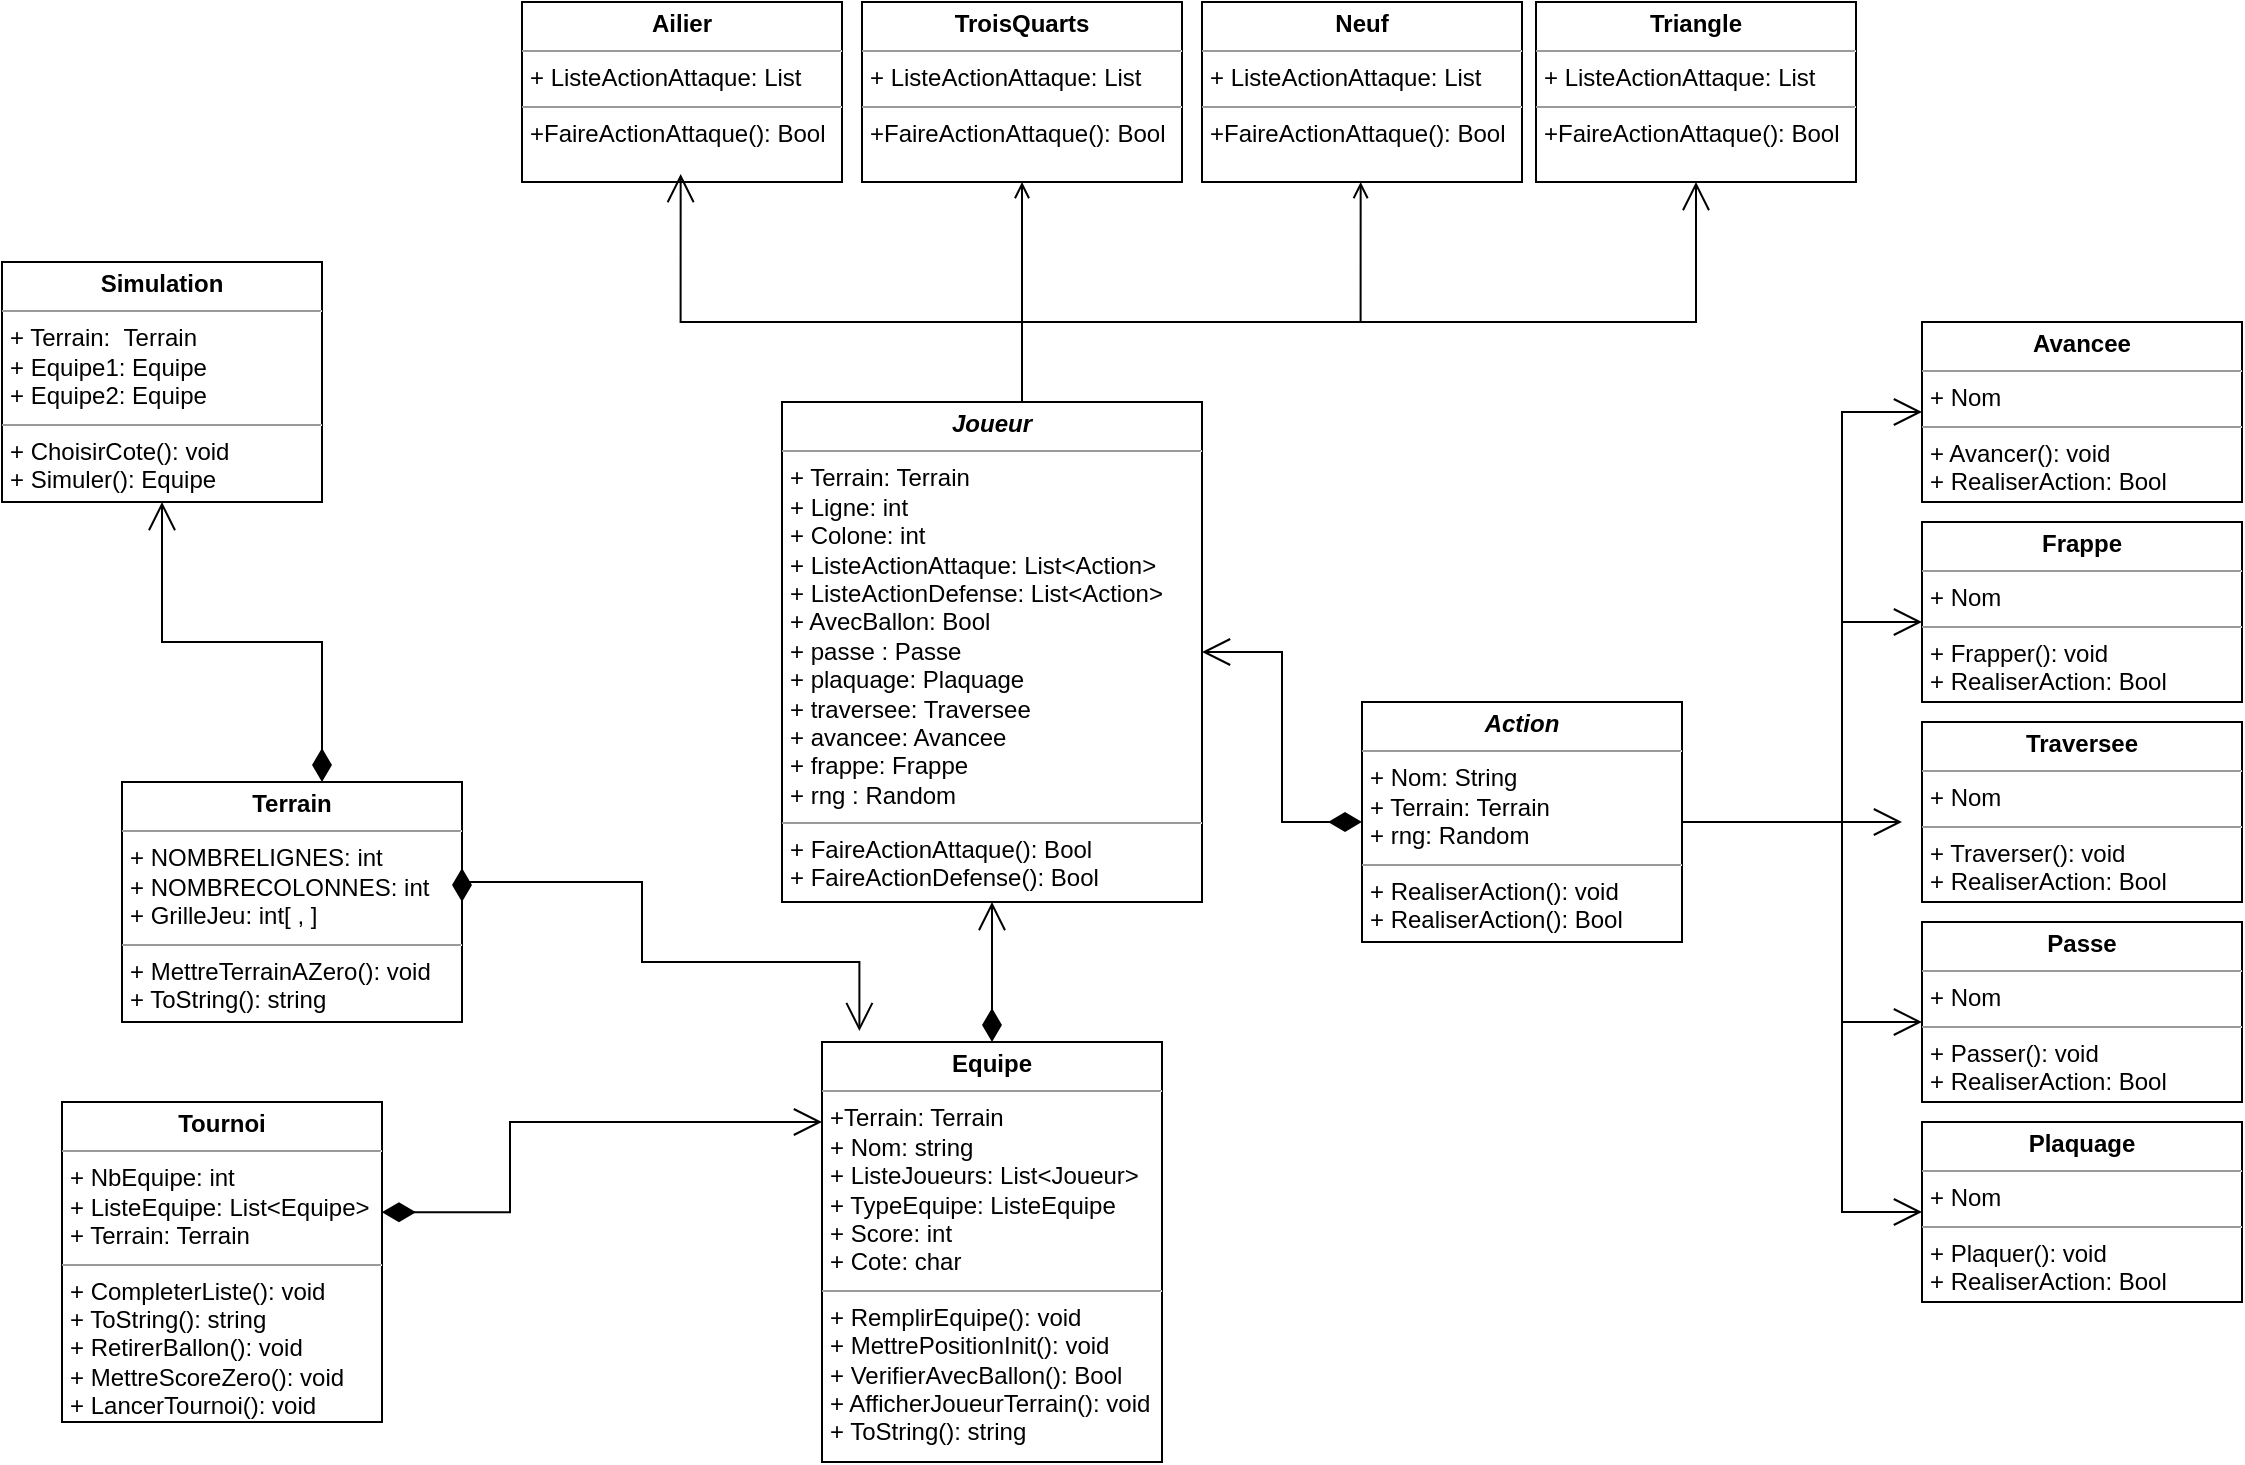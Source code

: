<mxfile version="21.2.1" type="github">
  <diagram id="C5RBs43oDa-KdzZeNtuy" name="Page-1">
    <mxGraphModel dx="1805" dy="1897" grid="1" gridSize="10" guides="1" tooltips="1" connect="1" arrows="1" fold="1" page="1" pageScale="1" pageWidth="827" pageHeight="1169" math="0" shadow="0">
      <root>
        <mxCell id="WIyWlLk6GJQsqaUBKTNV-0" />
        <mxCell id="WIyWlLk6GJQsqaUBKTNV-1" parent="WIyWlLk6GJQsqaUBKTNV-0" />
        <mxCell id="ksIPBl9FUamEQ-PhXRzH-84" value="&lt;p style=&quot;margin:0px;margin-top:4px;text-align:center;&quot;&gt;&lt;b&gt;Simulation&lt;/b&gt;&lt;/p&gt;&lt;hr size=&quot;1&quot;&gt;&lt;p style=&quot;margin:0px;margin-left:4px;&quot;&gt;+ Terrain: &amp;nbsp;Terrain&lt;/p&gt;&lt;p style=&quot;margin:0px;margin-left:4px;&quot;&gt;+ Equipe1: Equipe&lt;/p&gt;&lt;p style=&quot;margin:0px;margin-left:4px;&quot;&gt;+ Equipe2: Equipe&lt;/p&gt;&lt;hr size=&quot;1&quot;&gt;&lt;p style=&quot;margin:0px;margin-left:4px;&quot;&gt;+ ChoisirCote(): void&lt;/p&gt;&lt;p style=&quot;margin:0px;margin-left:4px;&quot;&gt;+ Simuler(): Equipe&lt;/p&gt;" style="verticalAlign=top;align=left;overflow=fill;fontSize=12;fontFamily=Helvetica;html=1;whiteSpace=wrap;" vertex="1" parent="WIyWlLk6GJQsqaUBKTNV-1">
          <mxGeometry x="80" y="-510" width="160" height="120" as="geometry" />
        </mxCell>
        <mxCell id="ksIPBl9FUamEQ-PhXRzH-85" value="&lt;p style=&quot;margin:0px;margin-top:4px;text-align:center;&quot;&gt;&lt;b&gt;Terrain&lt;/b&gt;&lt;/p&gt;&lt;hr size=&quot;1&quot;&gt;&lt;p style=&quot;margin:0px;margin-left:4px;&quot;&gt;+ NOMBRELIGNES: int&lt;/p&gt;&lt;p style=&quot;margin:0px;margin-left:4px;&quot;&gt;+ NOMBRECOLONNES: int&lt;/p&gt;&lt;p style=&quot;margin:0px;margin-left:4px;&quot;&gt;+ GrilleJeu: int[ , ]&lt;/p&gt;&lt;hr size=&quot;1&quot;&gt;&lt;p style=&quot;margin:0px;margin-left:4px;&quot;&gt;+ MettreTerrainAZero(): void&lt;/p&gt;&lt;p style=&quot;margin:0px;margin-left:4px;&quot;&gt;+ ToString(): string&lt;/p&gt;" style="verticalAlign=top;align=left;overflow=fill;fontSize=12;fontFamily=Helvetica;html=1;whiteSpace=wrap;" vertex="1" parent="WIyWlLk6GJQsqaUBKTNV-1">
          <mxGeometry x="140" y="-250" width="170" height="120" as="geometry" />
        </mxCell>
        <mxCell id="ksIPBl9FUamEQ-PhXRzH-86" value="&lt;p style=&quot;margin:0px;margin-top:4px;text-align:center;&quot;&gt;&lt;b&gt;Equipe&lt;/b&gt;&lt;/p&gt;&lt;hr size=&quot;1&quot;&gt;&lt;p style=&quot;margin:0px;margin-left:4px;&quot;&gt;+Terrain: Terrain&lt;/p&gt;&lt;p style=&quot;margin:0px;margin-left:4px;&quot;&gt;+ Nom: string&amp;nbsp;&lt;/p&gt;&lt;p style=&quot;margin:0px;margin-left:4px;&quot;&gt;+ ListeJoueurs: List&amp;lt;Joueur&amp;gt;&lt;/p&gt;&lt;p style=&quot;margin:0px;margin-left:4px;&quot;&gt;+ TypeEquipe: ListeEquipe&lt;/p&gt;&lt;p style=&quot;margin:0px;margin-left:4px;&quot;&gt;+ Score: int&lt;/p&gt;&lt;p style=&quot;margin:0px;margin-left:4px;&quot;&gt;+ Cote: char&lt;/p&gt;&lt;hr size=&quot;1&quot;&gt;&lt;p style=&quot;margin:0px;margin-left:4px;&quot;&gt;+ RemplirEquipe(): void&lt;/p&gt;&lt;p style=&quot;margin:0px;margin-left:4px;&quot;&gt;+ MettrePositionInit(): void&lt;/p&gt;&lt;p style=&quot;margin:0px;margin-left:4px;&quot;&gt;+ VerifierAvecBallon(): Bool&lt;/p&gt;&lt;p style=&quot;margin:0px;margin-left:4px;&quot;&gt;+ AfficherJoueurTerrain(): void&lt;/p&gt;&lt;p style=&quot;margin:0px;margin-left:4px;&quot;&gt;+ ToString(): string&lt;/p&gt;" style="verticalAlign=top;align=left;overflow=fill;fontSize=12;fontFamily=Helvetica;html=1;whiteSpace=wrap;" vertex="1" parent="WIyWlLk6GJQsqaUBKTNV-1">
          <mxGeometry x="490" y="-120" width="170" height="210" as="geometry" />
        </mxCell>
        <mxCell id="ksIPBl9FUamEQ-PhXRzH-87" value="&lt;p style=&quot;margin:0px;margin-top:4px;text-align:center;&quot;&gt;&lt;b&gt;&lt;i&gt;Joueur&lt;/i&gt;&lt;/b&gt;&lt;/p&gt;&lt;hr size=&quot;1&quot;&gt;&lt;p style=&quot;margin:0px;margin-left:4px;&quot;&gt;+ Terrain: Terrain&lt;/p&gt;&lt;p style=&quot;margin:0px;margin-left:4px;&quot;&gt;+ Ligne: int&lt;/p&gt;&lt;p style=&quot;margin:0px;margin-left:4px;&quot;&gt;+ Colone: int&lt;/p&gt;&lt;p style=&quot;margin:0px;margin-left:4px;&quot;&gt;+ ListeActionAttaque: List&amp;lt;Action&amp;gt;&lt;/p&gt;&lt;p style=&quot;margin:0px;margin-left:4px;&quot;&gt;+ ListeActionDefense: List&amp;lt;Action&amp;gt;&lt;br&gt;&lt;/p&gt;&lt;p style=&quot;margin:0px;margin-left:4px;&quot;&gt;+ AvecBallon: Bool&lt;/p&gt;&lt;p style=&quot;margin:0px;margin-left:4px;&quot;&gt;+ passe : Passe&amp;nbsp;&lt;/p&gt;&lt;p style=&quot;margin:0px;margin-left:4px;&quot;&gt;+ plaquage: Plaquage&lt;/p&gt;&lt;p style=&quot;margin:0px;margin-left:4px;&quot;&gt;+ traversee: Traversee&amp;nbsp;&lt;/p&gt;&lt;p style=&quot;margin:0px;margin-left:4px;&quot;&gt;+ avancee: Avancee&lt;/p&gt;&lt;p style=&quot;margin:0px;margin-left:4px;&quot;&gt;+ frappe: Frappe&lt;/p&gt;&lt;p style=&quot;margin:0px;margin-left:4px;&quot;&gt;+ rng : Random&lt;/p&gt;&lt;hr size=&quot;1&quot;&gt;&lt;p style=&quot;margin:0px;margin-left:4px;&quot;&gt;+ FaireActionAttaque(): Bool&lt;/p&gt;&lt;p style=&quot;margin:0px;margin-left:4px;&quot;&gt;+ FaireActionDefense(): Bool&lt;/p&gt;" style="verticalAlign=top;align=left;overflow=fill;fontSize=12;fontFamily=Helvetica;html=1;whiteSpace=wrap;" vertex="1" parent="WIyWlLk6GJQsqaUBKTNV-1">
          <mxGeometry x="470" y="-440" width="210" height="250" as="geometry" />
        </mxCell>
        <mxCell id="ksIPBl9FUamEQ-PhXRzH-88" value="&lt;p style=&quot;margin:0px;margin-top:4px;text-align:center;&quot;&gt;&lt;b&gt;&lt;i&gt;Action&lt;/i&gt;&lt;/b&gt;&lt;/p&gt;&lt;hr size=&quot;1&quot;&gt;&lt;p style=&quot;margin:0px;margin-left:4px;&quot;&gt;+ Nom: String&lt;/p&gt;&lt;p style=&quot;margin:0px;margin-left:4px;&quot;&gt;+ Terrain: Terrain&lt;/p&gt;&lt;p style=&quot;margin:0px;margin-left:4px;&quot;&gt;+ rng: Random&lt;/p&gt;&lt;hr size=&quot;1&quot;&gt;&lt;p style=&quot;margin:0px;margin-left:4px;&quot;&gt;+ RealiserAction(): void&lt;/p&gt;&lt;p style=&quot;margin:0px;margin-left:4px;&quot;&gt;+ RealiserAction(): Bool&lt;/p&gt;" style="verticalAlign=top;align=left;overflow=fill;fontSize=12;fontFamily=Helvetica;html=1;whiteSpace=wrap;" vertex="1" parent="WIyWlLk6GJQsqaUBKTNV-1">
          <mxGeometry x="760" y="-290" width="160" height="120" as="geometry" />
        </mxCell>
        <mxCell id="ksIPBl9FUamEQ-PhXRzH-89" value="&lt;p style=&quot;margin:0px;margin-top:4px;text-align:center;&quot;&gt;&lt;b&gt;Avancee&lt;/b&gt;&lt;/p&gt;&lt;hr size=&quot;1&quot;&gt;&lt;p style=&quot;margin:0px;margin-left:4px;&quot;&gt;+ Nom&lt;/p&gt;&lt;hr size=&quot;1&quot;&gt;&lt;p style=&quot;margin:0px;margin-left:4px;&quot;&gt;+ Avancer(): void&lt;/p&gt;&lt;p style=&quot;margin:0px;margin-left:4px;&quot;&gt;+ RealiserAction: Bool&lt;br&gt;&lt;/p&gt;" style="verticalAlign=top;align=left;overflow=fill;fontSize=12;fontFamily=Helvetica;html=1;whiteSpace=wrap;" vertex="1" parent="WIyWlLk6GJQsqaUBKTNV-1">
          <mxGeometry x="1040" y="-480" width="160" height="90" as="geometry" />
        </mxCell>
        <mxCell id="ksIPBl9FUamEQ-PhXRzH-90" value="&lt;p style=&quot;margin:0px;margin-top:4px;text-align:center;&quot;&gt;&lt;b&gt;Traversee&lt;/b&gt;&lt;/p&gt;&lt;hr size=&quot;1&quot;&gt;&lt;p style=&quot;margin:0px;margin-left:4px;&quot;&gt;+ Nom&lt;/p&gt;&lt;hr size=&quot;1&quot;&gt;&lt;p style=&quot;margin:0px;margin-left:4px;&quot;&gt;+ Traverser(): void&lt;br&gt;&lt;/p&gt;&lt;p style=&quot;margin:0px;margin-left:4px;&quot;&gt;+ RealiserAction: Bool&lt;br&gt;&lt;/p&gt;" style="verticalAlign=top;align=left;overflow=fill;fontSize=12;fontFamily=Helvetica;html=1;whiteSpace=wrap;" vertex="1" parent="WIyWlLk6GJQsqaUBKTNV-1">
          <mxGeometry x="1040" y="-280" width="160" height="90" as="geometry" />
        </mxCell>
        <mxCell id="ksIPBl9FUamEQ-PhXRzH-91" value="&lt;p style=&quot;margin:0px;margin-top:4px;text-align:center;&quot;&gt;&lt;b&gt;Frappe&lt;/b&gt;&lt;/p&gt;&lt;hr size=&quot;1&quot;&gt;&lt;p style=&quot;margin:0px;margin-left:4px;&quot;&gt;+ Nom&lt;/p&gt;&lt;hr size=&quot;1&quot;&gt;&lt;p style=&quot;margin:0px;margin-left:4px;&quot;&gt;+ Frapper(): void&lt;br&gt;&lt;/p&gt;&lt;p style=&quot;margin:0px;margin-left:4px;&quot;&gt;+ RealiserAction: Bool&lt;br&gt;&lt;/p&gt;" style="verticalAlign=top;align=left;overflow=fill;fontSize=12;fontFamily=Helvetica;html=1;whiteSpace=wrap;" vertex="1" parent="WIyWlLk6GJQsqaUBKTNV-1">
          <mxGeometry x="1040" y="-380" width="160" height="90" as="geometry" />
        </mxCell>
        <mxCell id="ksIPBl9FUamEQ-PhXRzH-92" value="&lt;p style=&quot;margin:0px;margin-top:4px;text-align:center;&quot;&gt;&lt;b&gt;Plaquage&lt;/b&gt;&lt;/p&gt;&lt;hr size=&quot;1&quot;&gt;&lt;p style=&quot;margin:0px;margin-left:4px;&quot;&gt;+ Nom&lt;/p&gt;&lt;hr size=&quot;1&quot;&gt;&lt;p style=&quot;margin:0px;margin-left:4px;&quot;&gt;+ Plaquer(): void&lt;br&gt;&lt;/p&gt;&lt;p style=&quot;margin:0px;margin-left:4px;&quot;&gt;+ RealiserAction: Bool&lt;br&gt;&lt;/p&gt;" style="verticalAlign=top;align=left;overflow=fill;fontSize=12;fontFamily=Helvetica;html=1;whiteSpace=wrap;" vertex="1" parent="WIyWlLk6GJQsqaUBKTNV-1">
          <mxGeometry x="1040" y="-80" width="160" height="90" as="geometry" />
        </mxCell>
        <mxCell id="ksIPBl9FUamEQ-PhXRzH-93" value="&lt;p style=&quot;margin:0px;margin-top:4px;text-align:center;&quot;&gt;&lt;b&gt;Passe&lt;/b&gt;&lt;/p&gt;&lt;hr size=&quot;1&quot;&gt;&lt;p style=&quot;margin:0px;margin-left:4px;&quot;&gt;+ Nom&amp;nbsp;&lt;/p&gt;&lt;hr size=&quot;1&quot;&gt;&lt;p style=&quot;margin:0px;margin-left:4px;&quot;&gt;+ Passer(): void&lt;br&gt;&lt;/p&gt;&lt;p style=&quot;margin:0px;margin-left:4px;&quot;&gt;+ RealiserAction: Bool&lt;/p&gt;" style="verticalAlign=top;align=left;overflow=fill;fontSize=12;fontFamily=Helvetica;html=1;whiteSpace=wrap;" vertex="1" parent="WIyWlLk6GJQsqaUBKTNV-1">
          <mxGeometry x="1040" y="-180" width="160" height="90" as="geometry" />
        </mxCell>
        <mxCell id="ksIPBl9FUamEQ-PhXRzH-94" value="&lt;p style=&quot;margin:0px;margin-top:4px;text-align:center;&quot;&gt;&lt;b&gt;Ailier&lt;/b&gt;&lt;/p&gt;&lt;hr size=&quot;1&quot;&gt;&lt;p style=&quot;margin:0px;margin-left:4px;&quot;&gt;+ ListeActionAttaque: List&lt;/p&gt;&lt;hr size=&quot;1&quot;&gt;&lt;p style=&quot;margin:0px;margin-left:4px;&quot;&gt;+FaireActionAttaque(): Bool&lt;/p&gt;" style="verticalAlign=top;align=left;overflow=fill;fontSize=12;fontFamily=Helvetica;html=1;whiteSpace=wrap;" vertex="1" parent="WIyWlLk6GJQsqaUBKTNV-1">
          <mxGeometry x="340" y="-640" width="160" height="90" as="geometry" />
        </mxCell>
        <mxCell id="ksIPBl9FUamEQ-PhXRzH-95" value="&lt;p style=&quot;margin:0px;margin-top:4px;text-align:center;&quot;&gt;&lt;b&gt;Neuf&lt;/b&gt;&lt;/p&gt;&lt;hr size=&quot;1&quot;&gt;&lt;p style=&quot;margin:0px;margin-left:4px;&quot;&gt;+ ListeActionAttaque: List&lt;br&gt;&lt;/p&gt;&lt;hr size=&quot;1&quot;&gt;&lt;p style=&quot;margin:0px;margin-left:4px;&quot;&gt;+FaireActionAttaque(): Bool&lt;br&gt;&lt;/p&gt;" style="verticalAlign=top;align=left;overflow=fill;fontSize=12;fontFamily=Helvetica;html=1;whiteSpace=wrap;" vertex="1" parent="WIyWlLk6GJQsqaUBKTNV-1">
          <mxGeometry x="680" y="-640" width="160" height="90" as="geometry" />
        </mxCell>
        <mxCell id="ksIPBl9FUamEQ-PhXRzH-96" value="&lt;p style=&quot;margin:0px;margin-top:4px;text-align:center;&quot;&gt;&lt;b&gt;Triangle&lt;/b&gt;&lt;/p&gt;&lt;hr size=&quot;1&quot;&gt;&lt;p style=&quot;margin:0px;margin-left:4px;&quot;&gt;+ ListeActionAttaque: List&lt;br&gt;&lt;/p&gt;&lt;hr size=&quot;1&quot;&gt;&lt;p style=&quot;margin:0px;margin-left:4px;&quot;&gt;+FaireActionAttaque(): Bool&lt;br&gt;&lt;/p&gt;" style="verticalAlign=top;align=left;overflow=fill;fontSize=12;fontFamily=Helvetica;html=1;whiteSpace=wrap;" vertex="1" parent="WIyWlLk6GJQsqaUBKTNV-1">
          <mxGeometry x="847" y="-640" width="160" height="90" as="geometry" />
        </mxCell>
        <mxCell id="ksIPBl9FUamEQ-PhXRzH-97" value="&lt;p style=&quot;margin:0px;margin-top:4px;text-align:center;&quot;&gt;&lt;b&gt;TroisQuarts&lt;/b&gt;&lt;/p&gt;&lt;hr size=&quot;1&quot;&gt;&lt;p style=&quot;margin:0px;margin-left:4px;&quot;&gt;+ ListeActionAttaque: List&lt;br&gt;&lt;/p&gt;&lt;hr size=&quot;1&quot;&gt;&lt;p style=&quot;margin:0px;margin-left:4px;&quot;&gt;+FaireActionAttaque(): Bool&lt;br&gt;&lt;/p&gt;" style="verticalAlign=top;align=left;overflow=fill;fontSize=12;fontFamily=Helvetica;html=1;whiteSpace=wrap;" vertex="1" parent="WIyWlLk6GJQsqaUBKTNV-1">
          <mxGeometry x="510" y="-640" width="160" height="90" as="geometry" />
        </mxCell>
        <mxCell id="ksIPBl9FUamEQ-PhXRzH-98" value="" style="endArrow=open;html=1;endSize=12;startArrow=diamondThin;startSize=14;startFill=1;edgeStyle=orthogonalEdgeStyle;align=left;verticalAlign=bottom;rounded=0;exitX=0.5;exitY=0;exitDx=0;exitDy=0;" edge="1" parent="WIyWlLk6GJQsqaUBKTNV-1" source="ksIPBl9FUamEQ-PhXRzH-86" target="ksIPBl9FUamEQ-PhXRzH-87">
          <mxGeometry x="-1" y="3" relative="1" as="geometry">
            <mxPoint x="530" y="-190" as="sourcePoint" />
            <mxPoint x="690" y="-190" as="targetPoint" />
          </mxGeometry>
        </mxCell>
        <mxCell id="ksIPBl9FUamEQ-PhXRzH-99" value="" style="endArrow=open;html=1;endSize=12;startArrow=diamondThin;startSize=14;startFill=1;edgeStyle=orthogonalEdgeStyle;align=left;verticalAlign=bottom;rounded=0;exitX=0;exitY=0.5;exitDx=0;exitDy=0;entryX=1;entryY=0.5;entryDx=0;entryDy=0;" edge="1" parent="WIyWlLk6GJQsqaUBKTNV-1" source="ksIPBl9FUamEQ-PhXRzH-88" target="ksIPBl9FUamEQ-PhXRzH-87">
          <mxGeometry x="-1" y="3" relative="1" as="geometry">
            <mxPoint x="580" y="-110" as="sourcePoint" />
            <mxPoint x="580" y="-180" as="targetPoint" />
          </mxGeometry>
        </mxCell>
        <mxCell id="ksIPBl9FUamEQ-PhXRzH-100" value="" style="endArrow=open;html=1;endSize=12;startArrow=diamondThin;startSize=14;startFill=1;edgeStyle=orthogonalEdgeStyle;align=left;verticalAlign=bottom;rounded=0;" edge="1" parent="WIyWlLk6GJQsqaUBKTNV-1">
          <mxGeometry x="-1" y="3" relative="1" as="geometry">
            <mxPoint x="270" y="-34.933" as="sourcePoint" />
            <mxPoint x="490" y="-80" as="targetPoint" />
            <Array as="points">
              <mxPoint x="334" y="-80" />
            </Array>
          </mxGeometry>
        </mxCell>
        <mxCell id="ksIPBl9FUamEQ-PhXRzH-101" value="" style="endArrow=open;html=1;endSize=12;startArrow=diamondThin;startSize=14;startFill=1;edgeStyle=orthogonalEdgeStyle;align=left;verticalAlign=bottom;rounded=0;exitX=1;exitY=0.5;exitDx=0;exitDy=0;entryX=0.11;entryY=-0.026;entryDx=0;entryDy=0;entryPerimeter=0;" edge="1" parent="WIyWlLk6GJQsqaUBKTNV-1" source="ksIPBl9FUamEQ-PhXRzH-85" target="ksIPBl9FUamEQ-PhXRzH-86">
          <mxGeometry x="-1" y="3" relative="1" as="geometry">
            <mxPoint x="780" y="-215" as="sourcePoint" />
            <mxPoint x="670" y="-215" as="targetPoint" />
            <Array as="points">
              <mxPoint x="310" y="-200" />
              <mxPoint x="400" y="-200" />
              <mxPoint x="400" y="-160" />
              <mxPoint x="509" y="-160" />
            </Array>
          </mxGeometry>
        </mxCell>
        <mxCell id="ksIPBl9FUamEQ-PhXRzH-105" value="" style="endArrow=open;html=1;endSize=12;startArrow=diamondThin;startSize=14;startFill=1;edgeStyle=orthogonalEdgeStyle;align=left;verticalAlign=bottom;rounded=0;entryX=0.5;entryY=1;entryDx=0;entryDy=0;" edge="1" parent="WIyWlLk6GJQsqaUBKTNV-1" target="ksIPBl9FUamEQ-PhXRzH-84">
          <mxGeometry x="-1" y="3" relative="1" as="geometry">
            <mxPoint x="240" y="-250" as="sourcePoint" />
            <mxPoint x="130" as="targetPoint" />
            <Array as="points">
              <mxPoint x="240" y="-250" />
              <mxPoint x="240" y="-320" />
              <mxPoint x="160" y="-320" />
            </Array>
          </mxGeometry>
        </mxCell>
        <mxCell id="ksIPBl9FUamEQ-PhXRzH-106" value="" style="endArrow=none;endFill=0;endSize=12;html=1;rounded=0;edgeStyle=orthogonalEdgeStyle;startArrow=open;startFill=0;" edge="1" parent="WIyWlLk6GJQsqaUBKTNV-1">
          <mxGeometry width="160" relative="1" as="geometry">
            <mxPoint x="590" y="-550" as="sourcePoint" />
            <mxPoint x="590" y="-450" as="targetPoint" />
          </mxGeometry>
        </mxCell>
        <mxCell id="ksIPBl9FUamEQ-PhXRzH-107" value="" style="endArrow=open;endFill=1;endSize=12;html=1;rounded=0;" edge="1" parent="WIyWlLk6GJQsqaUBKTNV-1">
          <mxGeometry width="160" relative="1" as="geometry">
            <mxPoint x="920" y="-230" as="sourcePoint" />
            <mxPoint x="1030" y="-230" as="targetPoint" />
            <Array as="points">
              <mxPoint x="970" y="-230" />
            </Array>
          </mxGeometry>
        </mxCell>
        <mxCell id="ksIPBl9FUamEQ-PhXRzH-108" value="" style="endArrow=open;endFill=1;endSize=12;html=1;rounded=0;entryX=0;entryY=0.5;entryDx=0;entryDy=0;edgeStyle=orthogonalEdgeStyle;" edge="1" parent="WIyWlLk6GJQsqaUBKTNV-1" target="ksIPBl9FUamEQ-PhXRzH-89">
          <mxGeometry width="160" relative="1" as="geometry">
            <mxPoint x="920" y="-230" as="sourcePoint" />
            <mxPoint x="1020" y="-400" as="targetPoint" />
            <Array as="points">
              <mxPoint x="1000" y="-230" />
              <mxPoint x="1000" y="-435" />
            </Array>
          </mxGeometry>
        </mxCell>
        <mxCell id="ksIPBl9FUamEQ-PhXRzH-109" value="" style="endArrow=none;endFill=0;endSize=12;html=1;rounded=0;edgeStyle=orthogonalEdgeStyle;startArrow=open;startFill=0;" edge="1" parent="WIyWlLk6GJQsqaUBKTNV-1">
          <mxGeometry width="160" relative="1" as="geometry">
            <mxPoint x="759.33" y="-550" as="sourcePoint" />
            <mxPoint x="590" y="-440" as="targetPoint" />
            <Array as="points">
              <mxPoint x="759" y="-480" />
              <mxPoint x="590" y="-480" />
            </Array>
          </mxGeometry>
        </mxCell>
        <mxCell id="ksIPBl9FUamEQ-PhXRzH-110" value="" style="endArrow=open;endFill=1;endSize=12;html=1;rounded=0;entryX=0.5;entryY=0;entryDx=0;entryDy=0;edgeStyle=orthogonalEdgeStyle;" edge="1" parent="WIyWlLk6GJQsqaUBKTNV-1">
          <mxGeometry width="160" relative="1" as="geometry">
            <mxPoint x="590" y="-440" as="sourcePoint" />
            <mxPoint x="419.33" y="-554" as="targetPoint" />
            <Array as="points">
              <mxPoint x="590" y="-480" />
              <mxPoint x="419" y="-480" />
            </Array>
          </mxGeometry>
        </mxCell>
        <mxCell id="ksIPBl9FUamEQ-PhXRzH-111" value="" style="endArrow=open;endFill=1;endSize=12;html=1;rounded=0;entryX=0.5;entryY=1;entryDx=0;entryDy=0;edgeStyle=orthogonalEdgeStyle;" edge="1" parent="WIyWlLk6GJQsqaUBKTNV-1" target="ksIPBl9FUamEQ-PhXRzH-96">
          <mxGeometry width="160" relative="1" as="geometry">
            <mxPoint x="590" y="-440" as="sourcePoint" />
            <mxPoint x="859.33" y="-380" as="targetPoint" />
            <Array as="points">
              <mxPoint x="590" y="-480" />
              <mxPoint x="927" y="-480" />
            </Array>
          </mxGeometry>
        </mxCell>
        <mxCell id="ksIPBl9FUamEQ-PhXRzH-113" value="" style="endArrow=open;endFill=1;endSize=12;html=1;rounded=0;entryX=0;entryY=0.5;entryDx=0;entryDy=0;edgeStyle=orthogonalEdgeStyle;" edge="1" parent="WIyWlLk6GJQsqaUBKTNV-1">
          <mxGeometry width="160" relative="1" as="geometry">
            <mxPoint x="920" y="-230" as="sourcePoint" />
            <mxPoint x="1040" y="-130" as="targetPoint" />
            <Array as="points">
              <mxPoint x="920" y="-230" />
              <mxPoint x="1000" y="-230" />
              <mxPoint x="1000" y="-130" />
            </Array>
          </mxGeometry>
        </mxCell>
        <mxCell id="ksIPBl9FUamEQ-PhXRzH-114" value="" style="endArrow=open;endFill=1;endSize=12;html=1;rounded=0;entryX=0;entryY=0.5;entryDx=0;entryDy=0;edgeStyle=orthogonalEdgeStyle;" edge="1" parent="WIyWlLk6GJQsqaUBKTNV-1" target="ksIPBl9FUamEQ-PhXRzH-92">
          <mxGeometry width="160" relative="1" as="geometry">
            <mxPoint x="920" y="-230" as="sourcePoint" />
            <mxPoint x="1050" y="-120" as="targetPoint" />
            <Array as="points">
              <mxPoint x="1000" y="-230" />
              <mxPoint x="1000" y="-35" />
            </Array>
          </mxGeometry>
        </mxCell>
        <mxCell id="ksIPBl9FUamEQ-PhXRzH-115" value="" style="endArrow=open;endFill=1;endSize=12;html=1;rounded=0;edgeStyle=orthogonalEdgeStyle;" edge="1" parent="WIyWlLk6GJQsqaUBKTNV-1">
          <mxGeometry width="160" relative="1" as="geometry">
            <mxPoint x="920" y="-230" as="sourcePoint" />
            <mxPoint x="1040" y="-330" as="targetPoint" />
            <Array as="points">
              <mxPoint x="920" y="-230" />
              <mxPoint x="1000" y="-230" />
              <mxPoint x="1000" y="-330" />
            </Array>
          </mxGeometry>
        </mxCell>
        <mxCell id="ksIPBl9FUamEQ-PhXRzH-125" value="&lt;p style=&quot;margin:0px;margin-top:4px;text-align:center;&quot;&gt;&lt;b&gt;Tournoi&lt;/b&gt;&lt;/p&gt;&lt;hr size=&quot;1&quot;&gt;&lt;p style=&quot;margin:0px;margin-left:4px;&quot;&gt;+ NbEquipe: int&lt;/p&gt;&lt;p style=&quot;margin:0px;margin-left:4px;&quot;&gt;+ ListeEquipe: List&amp;lt;Equipe&amp;gt;&lt;/p&gt;&lt;p style=&quot;margin:0px;margin-left:4px;&quot;&gt;+ Terrain: Terrain&lt;/p&gt;&lt;hr size=&quot;1&quot;&gt;&lt;p style=&quot;margin:0px;margin-left:4px;&quot;&gt;+ CompleterListe(): void&lt;/p&gt;&lt;p style=&quot;margin:0px;margin-left:4px;&quot;&gt;+ ToString(): string&lt;/p&gt;&lt;p style=&quot;margin:0px;margin-left:4px;&quot;&gt;+ RetirerBallon(): void&lt;/p&gt;&lt;p style=&quot;margin:0px;margin-left:4px;&quot;&gt;+ MettreScoreZero(): void&lt;/p&gt;&lt;p style=&quot;margin:0px;margin-left:4px;&quot;&gt;+ LancerTournoi(): void&lt;/p&gt;" style="verticalAlign=top;align=left;overflow=fill;fontSize=12;fontFamily=Helvetica;html=1;whiteSpace=wrap;" vertex="1" parent="WIyWlLk6GJQsqaUBKTNV-1">
          <mxGeometry x="110" y="-90" width="160" height="160" as="geometry" />
        </mxCell>
      </root>
    </mxGraphModel>
  </diagram>
</mxfile>
